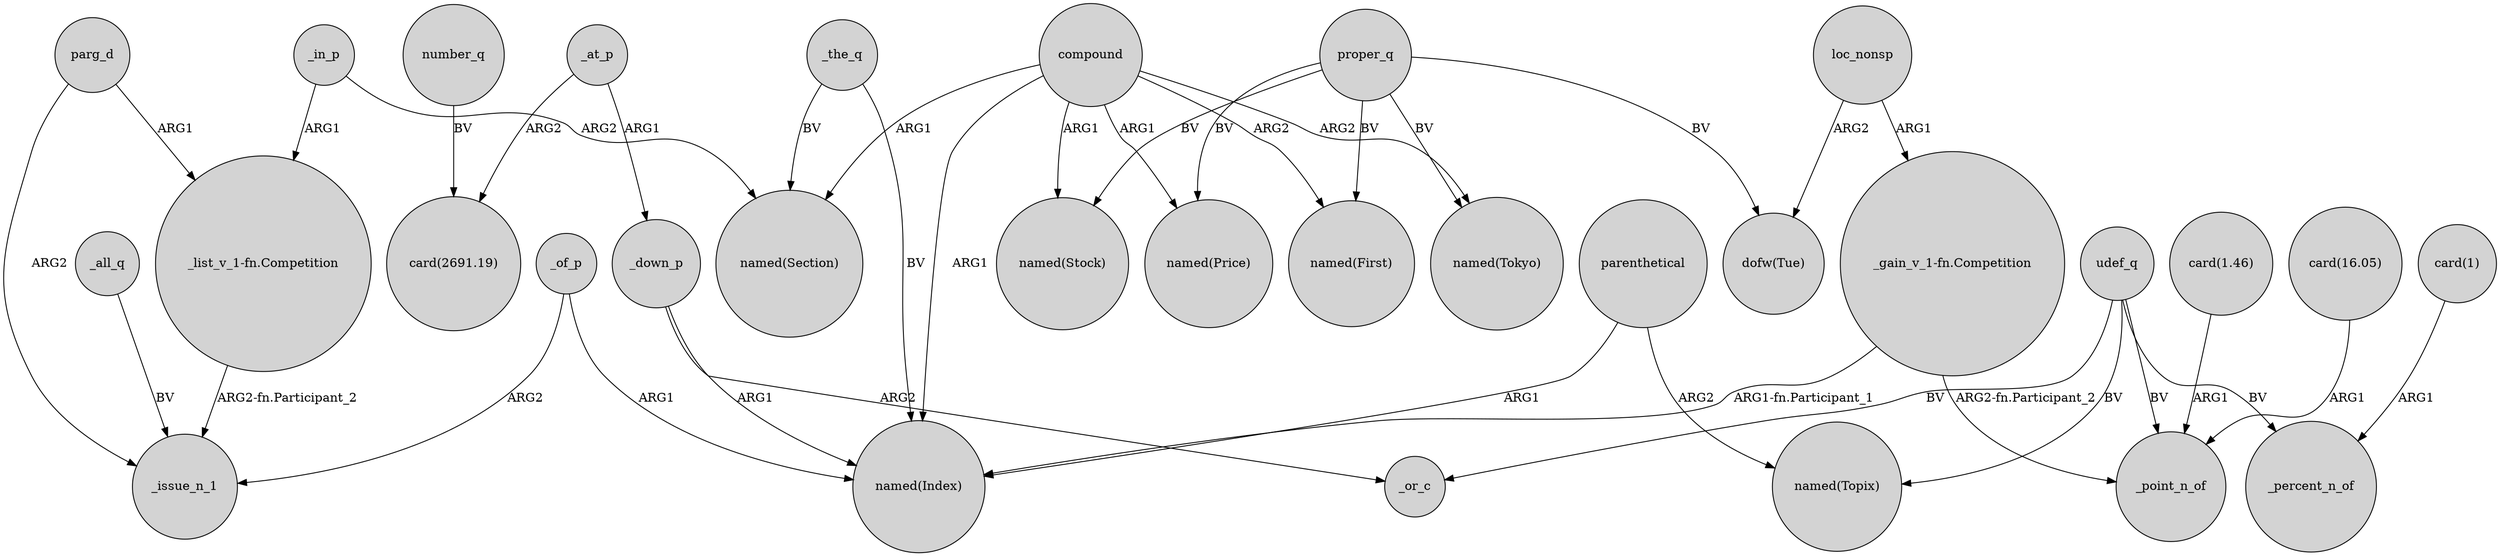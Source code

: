 digraph {
	node [shape=circle style=filled]
	_at_p -> "card(2691.19)" [label=ARG2]
	_of_p -> "named(Index)" [label=ARG1]
	compound -> "named(Section)" [label=ARG1]
	compound -> "named(Stock)" [label=ARG1]
	_the_q -> "named(Section)" [label=BV]
	_all_q -> _issue_n_1 [label=BV]
	compound -> "named(Index)" [label=ARG1]
	_at_p -> _down_p [label=ARG1]
	proper_q -> "named(Stock)" [label=BV]
	_of_p -> _issue_n_1 [label=ARG2]
	udef_q -> "named(Topix)" [label=BV]
	proper_q -> "named(First)" [label=BV]
	_the_q -> "named(Index)" [label=BV]
	parenthetical -> "named(Index)" [label=ARG1]
	compound -> "named(Tokyo)" [label=ARG2]
	number_q -> "card(2691.19)" [label=BV]
	udef_q -> _or_c [label=BV]
	compound -> "named(First)" [label=ARG2]
	parg_d -> "_list_v_1-fn.Competition" [label=ARG1]
	"_gain_v_1-fn.Competition" -> "named(Index)" [label="ARG1-fn.Participant_1"]
	udef_q -> _percent_n_of [label=BV]
	parenthetical -> "named(Topix)" [label=ARG2]
	"card(1.46)" -> _point_n_of [label=ARG1]
	"_list_v_1-fn.Competition" -> _issue_n_1 [label="ARG2-fn.Participant_2"]
	_in_p -> "named(Section)" [label=ARG2]
	proper_q -> "dofw(Tue)" [label=BV]
	"card(16.05)" -> _point_n_of [label=ARG1]
	proper_q -> "named(Tokyo)" [label=BV]
	"card(1)" -> _percent_n_of [label=ARG1]
	_down_p -> _or_c [label=ARG2]
	_down_p -> "named(Index)" [label=ARG1]
	parg_d -> _issue_n_1 [label=ARG2]
	"_gain_v_1-fn.Competition" -> _point_n_of [label="ARG2-fn.Participant_2"]
	compound -> "named(Price)" [label=ARG1]
	loc_nonsp -> "dofw(Tue)" [label=ARG2]
	udef_q -> _point_n_of [label=BV]
	proper_q -> "named(Price)" [label=BV]
	loc_nonsp -> "_gain_v_1-fn.Competition" [label=ARG1]
	_in_p -> "_list_v_1-fn.Competition" [label=ARG1]
}
